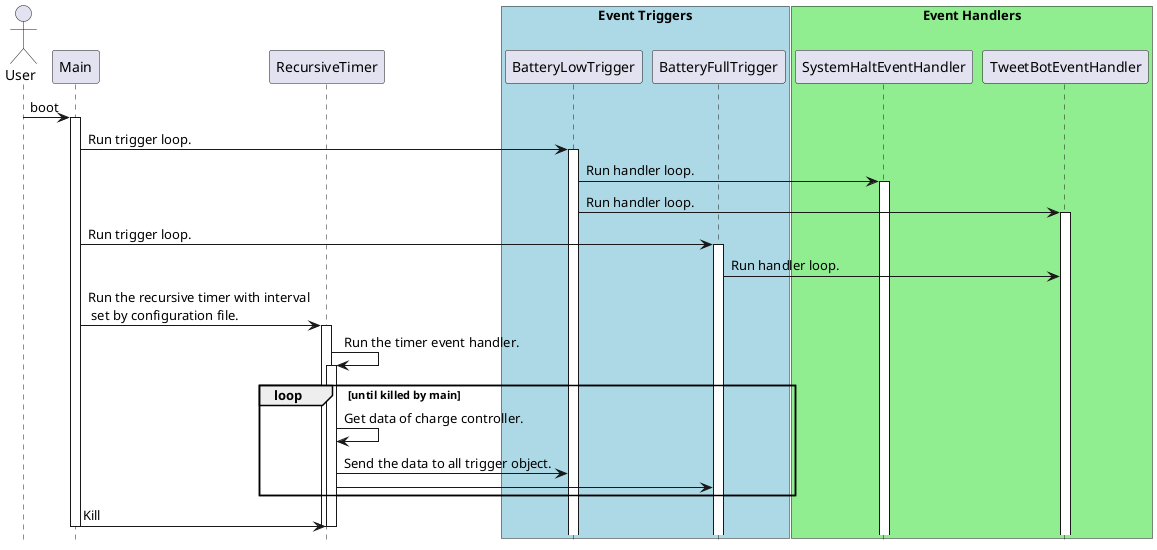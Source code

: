 ' sequence diagram
@startuml
hide footbox
actor User
participant Main
participant RecursiveTimer
participant BatteryLowTrigger
participant BatteryFullTrigger
participant SystemHaltEventHandler
participant TweetBotEventHandler
box "Event Triggers" #LightBlue
    participant BatteryLowTrigger
    participant BatteryFullTrigger
end box
box "Event Handlers" #LightGreen
    participant SystemHaltEventHandler
    participant TweetBotEventHandler
end box

User -> Main : boot
activate Main

Main -> BatteryLowTrigger : Run trigger loop.
activate BatteryLowTrigger
BatteryLowTrigger -> SystemHaltEventHandler : Run handler loop.
activate SystemHaltEventHandler 
BatteryLowTrigger -> TweetBotEventHandler : Run handler loop.
activate TweetBotEventHandler

Main -> BatteryFullTrigger : Run trigger loop.
activate BatteryFullTrigger
BatteryFullTrigger -> TweetBotEventHandler : Run handler loop.

Main -> RecursiveTimer : Run the recursive timer with interval\n set by configuration file.
activate RecursiveTimer
RecursiveTimer -> RecursiveTimer : Run the timer event handler.
activate RecursiveTimer
loop until killed by main
RecursiveTimer -> RecursiveTimer : Get data of charge controller.
RecursiveTimer -> BatteryLowTrigger : Send the data to all trigger object.
RecursiveTimer -> BatteryFullTrigger
end
Main -> RecursiveTimer : Kill
deactivate RecursiveTimer
deactivate RecursiveTimer
deactivate Main
@enduml
